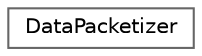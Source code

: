 digraph "Graphical Class Hierarchy"
{
 // LATEX_PDF_SIZE
  bgcolor="transparent";
  edge [fontname=Helvetica,fontsize=10,labelfontname=Helvetica,labelfontsize=10];
  node [fontname=Helvetica,fontsize=10,shape=box,height=0.2,width=0.4];
  rankdir="LR";
  Node0 [id="Node000000",label="DataPacketizer",height=0.2,width=0.4,color="grey40", fillcolor="white", style="filled",URL="$class_data_packetizer.html",tooltip=" "];
}
